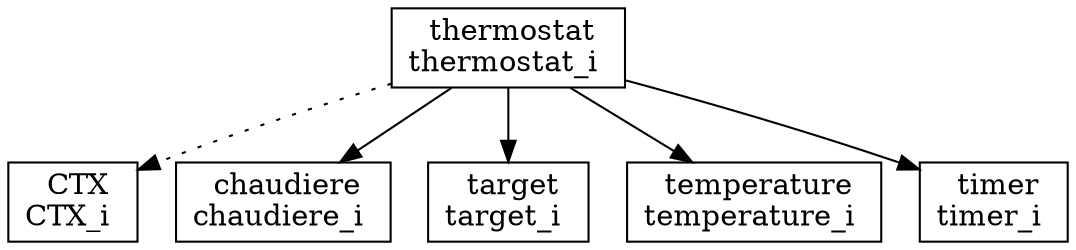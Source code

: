 digraph {
CTX_i [ label=" CTX\nCTX_i " shape= box ]
chaudiere_i [ label=" chaudiere\nchaudiere_i " shape= box ]
target_i [ label=" target\ntarget_i " shape= box ]
temperature_i [ label=" temperature\ntemperature_i " shape= box ]
thermostat_i [ label=" thermostat\nthermostat_i " shape= box ]
timer_i [ label=" timer\ntimer_i " shape= box ]

"thermostat_i" -> "CTX_i" [style= dotted ]
"thermostat_i" -> "target_i" []
"thermostat_i" -> "temperature_i" []
"thermostat_i" -> "chaudiere_i" []
"thermostat_i" -> "timer_i" []
}
